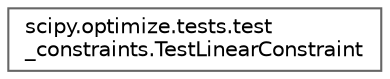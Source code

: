 digraph "Graphical Class Hierarchy"
{
 // LATEX_PDF_SIZE
  bgcolor="transparent";
  edge [fontname=Helvetica,fontsize=10,labelfontname=Helvetica,labelfontsize=10];
  node [fontname=Helvetica,fontsize=10,shape=box,height=0.2,width=0.4];
  rankdir="LR";
  Node0 [id="Node000000",label="scipy.optimize.tests.test\l_constraints.TestLinearConstraint",height=0.2,width=0.4,color="grey40", fillcolor="white", style="filled",URL="$d9/dd4/classscipy_1_1optimize_1_1tests_1_1test__constraints_1_1TestLinearConstraint.html",tooltip=" "];
}
